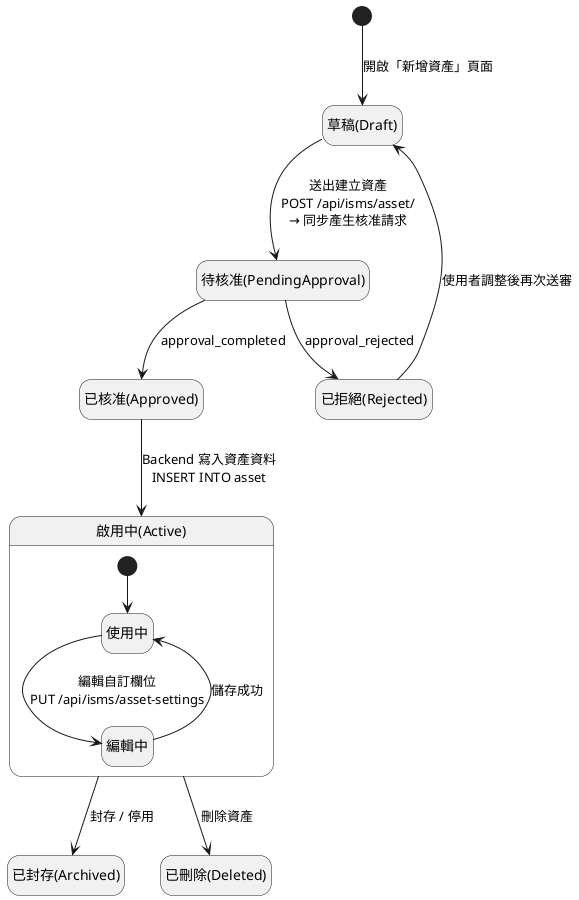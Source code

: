 @startuml

hide empty description

[*] --> Draft : 開啟「新增資產」頁面
state "草稿(Draft)" as Draft <<draft>>

Draft --> PendingApproval : 送出建立資產\nPOST /api/isms/asset/\n→ 同步產生核准請求
state "待核准(PendingApproval)" as PendingApproval <<approval>>

PendingApproval --> Approved : approval_completed
PendingApproval --> Rejected : approval_rejected
state "已拒絕(Rejected)" as Rejected <<terminal>>

Rejected --> Draft : 使用者調整後再次送審

state "已核准(Approved)" as Approved <<approval>>
Approved --> Active : Backend 寫入資產資料\nINSERT INTO asset

state "啟用中(Active)" as Active <<active>> {
  [*] --> InUse
  state InUse as "使用中"

  InUse --> Editing : 編輯自訂欄位\nPUT /api/isms/asset-settings
  state Editing as "編輯中"
  Editing --> InUse : 儲存成功
}

Active --> Archived : 封存 / 停用
state "已封存(Archived)" as Archived <<terminal>>
Active --> Deleted  : 刪除資產
state "已刪除(Deleted)"  as Deleted  <<terminal>>
@enduml
